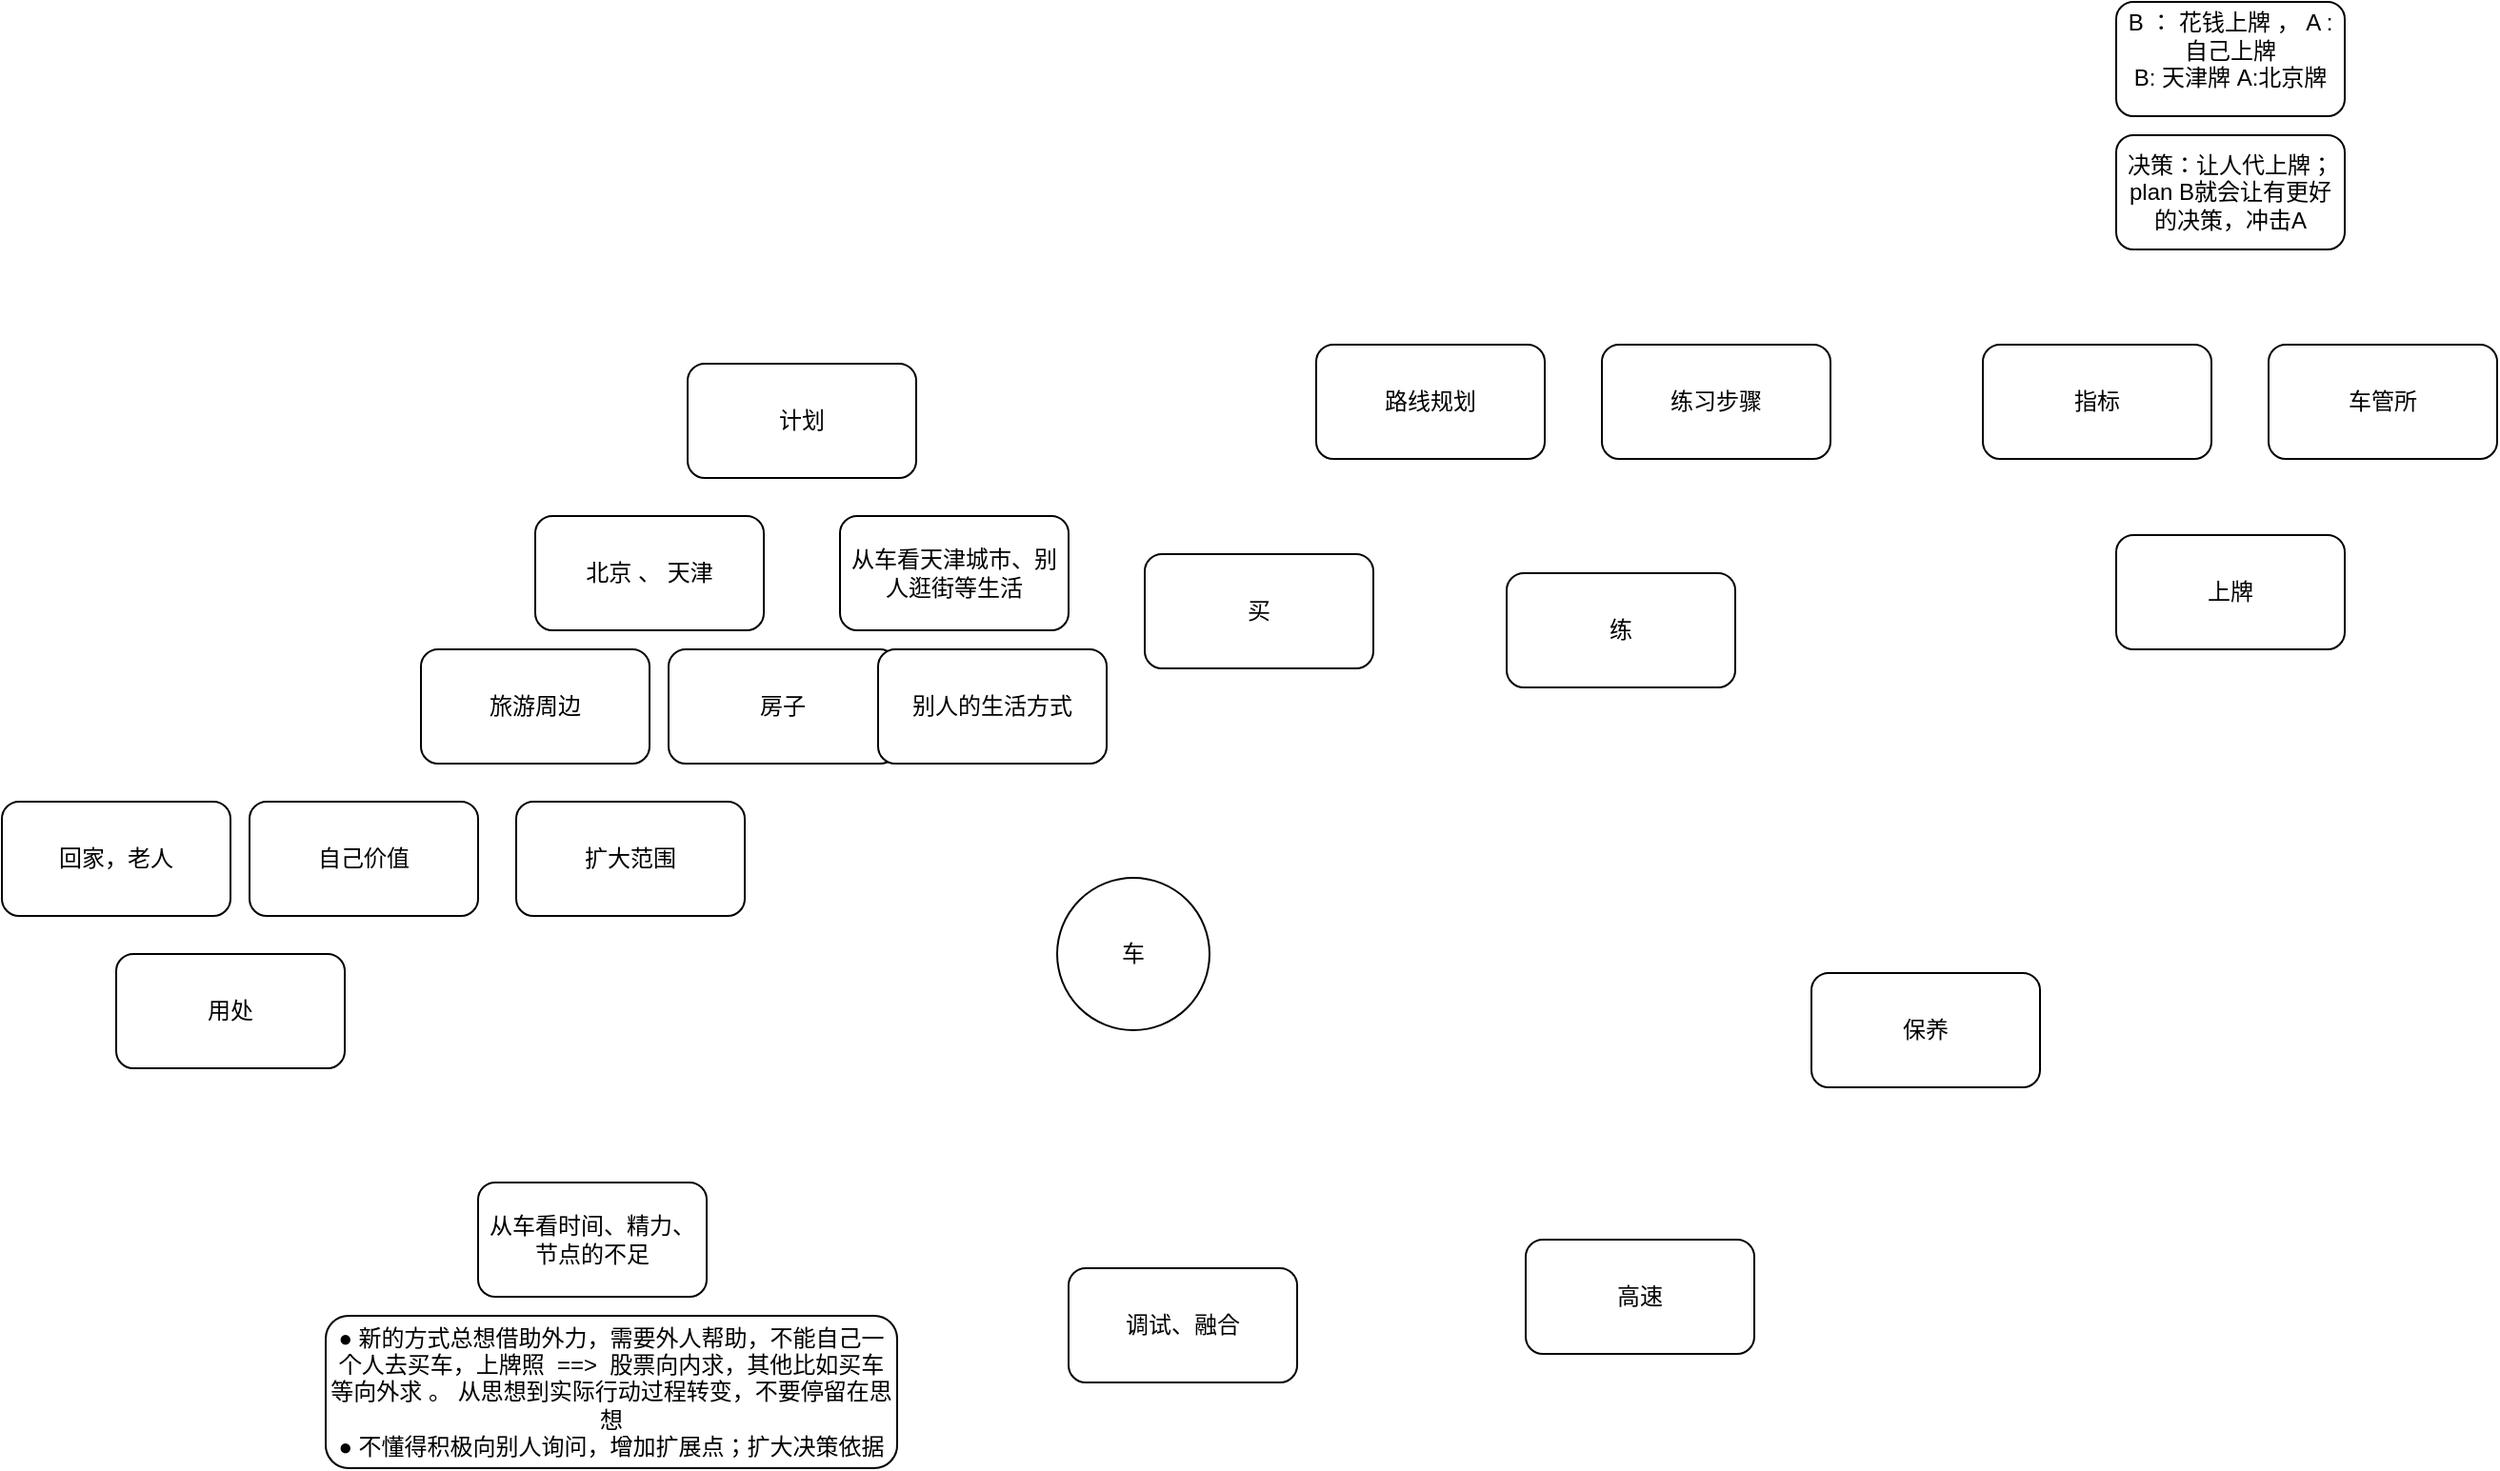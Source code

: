 <mxfile version="23.1.1" type="github">
  <diagram name="第 1 页" id="VAB1zHAYgtzuu6P7h81c">
    <mxGraphModel dx="2261" dy="1884" grid="1" gridSize="10" guides="1" tooltips="1" connect="1" arrows="1" fold="1" page="1" pageScale="1" pageWidth="827" pageHeight="1169" math="0" shadow="0">
      <root>
        <mxCell id="0" />
        <mxCell id="1" parent="0" />
        <mxCell id="uFKIykFMjI2DQzVtqrAB-1" value="车" style="ellipse;whiteSpace=wrap;html=1;aspect=fixed;" vertex="1" parent="1">
          <mxGeometry x="374" y="380" width="80" height="80" as="geometry" />
        </mxCell>
        <mxCell id="uFKIykFMjI2DQzVtqrAB-2" value="计划" style="rounded=1;whiteSpace=wrap;html=1;" vertex="1" parent="1">
          <mxGeometry x="180" y="110" width="120" height="60" as="geometry" />
        </mxCell>
        <mxCell id="uFKIykFMjI2DQzVtqrAB-3" value="买" style="rounded=1;whiteSpace=wrap;html=1;" vertex="1" parent="1">
          <mxGeometry x="420" y="210" width="120" height="60" as="geometry" />
        </mxCell>
        <mxCell id="uFKIykFMjI2DQzVtqrAB-4" value="练" style="rounded=1;whiteSpace=wrap;html=1;" vertex="1" parent="1">
          <mxGeometry x="610" y="220" width="120" height="60" as="geometry" />
        </mxCell>
        <mxCell id="uFKIykFMjI2DQzVtqrAB-5" value="上牌" style="rounded=1;whiteSpace=wrap;html=1;" vertex="1" parent="1">
          <mxGeometry x="930" y="200" width="120" height="60" as="geometry" />
        </mxCell>
        <mxCell id="uFKIykFMjI2DQzVtqrAB-6" value="保养" style="rounded=1;whiteSpace=wrap;html=1;" vertex="1" parent="1">
          <mxGeometry x="770" y="430" width="120" height="60" as="geometry" />
        </mxCell>
        <mxCell id="uFKIykFMjI2DQzVtqrAB-7" value="路线规划" style="rounded=1;whiteSpace=wrap;html=1;" vertex="1" parent="1">
          <mxGeometry x="510" y="100" width="120" height="60" as="geometry" />
        </mxCell>
        <mxCell id="uFKIykFMjI2DQzVtqrAB-8" value="练习步骤" style="rounded=1;whiteSpace=wrap;html=1;" vertex="1" parent="1">
          <mxGeometry x="660" y="100" width="120" height="60" as="geometry" />
        </mxCell>
        <mxCell id="uFKIykFMjI2DQzVtqrAB-9" value="指标" style="rounded=1;whiteSpace=wrap;html=1;" vertex="1" parent="1">
          <mxGeometry x="860" y="100" width="120" height="60" as="geometry" />
        </mxCell>
        <mxCell id="uFKIykFMjI2DQzVtqrAB-10" value="车管所" style="rounded=1;whiteSpace=wrap;html=1;" vertex="1" parent="1">
          <mxGeometry x="1010" y="100" width="120" height="60" as="geometry" />
        </mxCell>
        <mxCell id="uFKIykFMjI2DQzVtqrAB-11" value="高速" style="rounded=1;whiteSpace=wrap;html=1;" vertex="1" parent="1">
          <mxGeometry x="620" y="570" width="120" height="60" as="geometry" />
        </mxCell>
        <mxCell id="uFKIykFMjI2DQzVtqrAB-12" value="调试、融合" style="rounded=1;whiteSpace=wrap;html=1;" vertex="1" parent="1">
          <mxGeometry x="380" y="585" width="120" height="60" as="geometry" />
        </mxCell>
        <mxCell id="uFKIykFMjI2DQzVtqrAB-13" value="决策：让人代上牌；plan B就会让有更好的决策，冲击A" style="rounded=1;whiteSpace=wrap;html=1;" vertex="1" parent="1">
          <mxGeometry x="930" y="-10" width="120" height="60" as="geometry" />
        </mxCell>
        <mxCell id="uFKIykFMjI2DQzVtqrAB-14" value="用处" style="rounded=1;whiteSpace=wrap;html=1;" vertex="1" parent="1">
          <mxGeometry x="-120" y="420" width="120" height="60" as="geometry" />
        </mxCell>
        <mxCell id="uFKIykFMjI2DQzVtqrAB-15" value="回家，老人" style="rounded=1;whiteSpace=wrap;html=1;" vertex="1" parent="1">
          <mxGeometry x="-180" y="340" width="120" height="60" as="geometry" />
        </mxCell>
        <mxCell id="uFKIykFMjI2DQzVtqrAB-16" value="自己价值" style="rounded=1;whiteSpace=wrap;html=1;" vertex="1" parent="1">
          <mxGeometry x="-50" y="340" width="120" height="60" as="geometry" />
        </mxCell>
        <mxCell id="uFKIykFMjI2DQzVtqrAB-17" value="扩大范围" style="rounded=1;whiteSpace=wrap;html=1;" vertex="1" parent="1">
          <mxGeometry x="90" y="340" width="120" height="60" as="geometry" />
        </mxCell>
        <mxCell id="uFKIykFMjI2DQzVtqrAB-18" value="旅游周边" style="rounded=1;whiteSpace=wrap;html=1;" vertex="1" parent="1">
          <mxGeometry x="40" y="260" width="120" height="60" as="geometry" />
        </mxCell>
        <mxCell id="uFKIykFMjI2DQzVtqrAB-19" value="房子" style="rounded=1;whiteSpace=wrap;html=1;" vertex="1" parent="1">
          <mxGeometry x="170" y="260" width="120" height="60" as="geometry" />
        </mxCell>
        <mxCell id="uFKIykFMjI2DQzVtqrAB-20" value="北京 、 天津" style="rounded=1;whiteSpace=wrap;html=1;" vertex="1" parent="1">
          <mxGeometry x="100" y="190" width="120" height="60" as="geometry" />
        </mxCell>
        <mxCell id="uFKIykFMjI2DQzVtqrAB-21" value="&lt;div class=&quot;lake-content&quot;&gt;&lt;p style=&quot;margin: 0; padding: 0; min-height: 24px&quot; class=&quot;ne-p&quot; id=&quot;u05e1744e&quot;&gt;B ： 花钱上牌 ， A : 自己上牌&lt;/p&gt;&lt;p style=&quot;margin: 0; padding: 0; min-height: 24px&quot; class=&quot;ne-p&quot; id=&quot;u7025eb1e&quot;&gt;&lt;span class=&quot;ne-text&quot;&gt;B: 天津牌   A:北京牌&lt;/span&gt;&lt;/p&gt;&lt;/div&gt;" style="rounded=1;whiteSpace=wrap;html=1;" vertex="1" parent="1">
          <mxGeometry x="930" y="-80" width="120" height="60" as="geometry" />
        </mxCell>
        <mxCell id="uFKIykFMjI2DQzVtqrAB-22" value="别人的生活方式" style="rounded=1;whiteSpace=wrap;html=1;" vertex="1" parent="1">
          <mxGeometry x="280" y="260" width="120" height="60" as="geometry" />
        </mxCell>
        <mxCell id="uFKIykFMjI2DQzVtqrAB-23" value="从车看天津城市、别人逛街等生活" style="rounded=1;whiteSpace=wrap;html=1;" vertex="1" parent="1">
          <mxGeometry x="260" y="190" width="120" height="60" as="geometry" />
        </mxCell>
        <mxCell id="uFKIykFMjI2DQzVtqrAB-24" value="从车看时间、精力、节点的不足" style="rounded=1;whiteSpace=wrap;html=1;" vertex="1" parent="1">
          <mxGeometry x="70" y="540" width="120" height="60" as="geometry" />
        </mxCell>
        <mxCell id="uFKIykFMjI2DQzVtqrAB-25" value="&lt;div&gt;● 新的方式总想借助外力，需要外人帮助，不能自己一个人去买车，上牌照&amp;nbsp; ==&amp;gt;&amp;nbsp; 股票向内求，其他比如买车等向外求 。 从思想到实际行动过程转变，不要停留在思想&lt;/div&gt;&lt;div&gt;● 不懂得积极向别人询问，增加扩展点；扩大决策依据&lt;/div&gt;" style="rounded=1;whiteSpace=wrap;html=1;" vertex="1" parent="1">
          <mxGeometry x="-10" y="610" width="300" height="80" as="geometry" />
        </mxCell>
      </root>
    </mxGraphModel>
  </diagram>
</mxfile>
